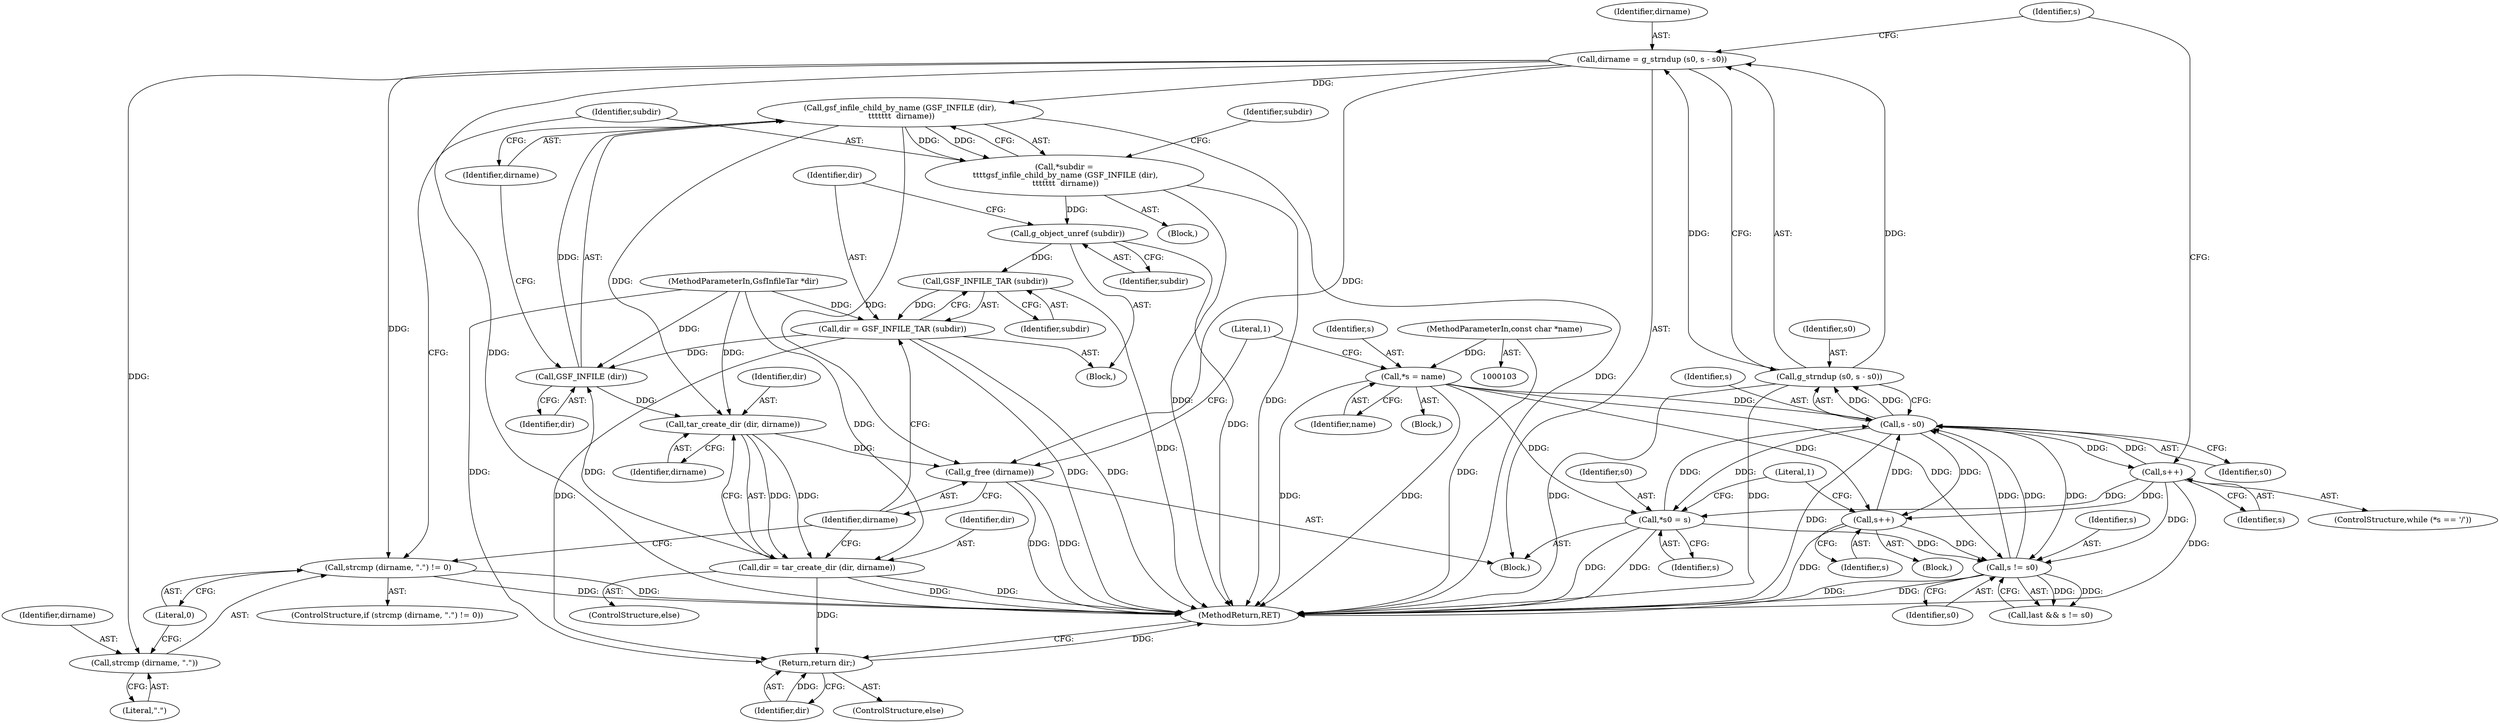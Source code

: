 digraph "1_libgsf_95a8351a75758cf10b3bf6abae0b6b461f90d9e5@integer" {
"1000147" [label="(Call,dirname = g_strndup (s0, s - s0))"];
"1000149" [label="(Call,g_strndup (s0, s - s0))"];
"1000151" [label="(Call,s - s0)"];
"1000132" [label="(Call,s != s0)"];
"1000145" [label="(Call,s++)"];
"1000159" [label="(Call,s++)"];
"1000109" [label="(Call,*s = name)"];
"1000105" [label="(MethodParameterIn,const char *name)"];
"1000116" [label="(Call,*s0 = s)"];
"1000162" [label="(Call,strcmp (dirname, \".\") != 0)"];
"1000163" [label="(Call,strcmp (dirname, \".\"))"];
"1000171" [label="(Call,gsf_infile_child_by_name (GSF_INFILE (dir),\n \t\t\t\t\t\t\t  dirname))"];
"1000169" [label="(Call,*subdir =\n \t\t\t\tgsf_infile_child_by_name (GSF_INFILE (dir),\n \t\t\t\t\t\t\t  dirname))"];
"1000178" [label="(Call,g_object_unref (subdir))"];
"1000182" [label="(Call,GSF_INFILE_TAR (subdir))"];
"1000180" [label="(Call,dir = GSF_INFILE_TAR (subdir))"];
"1000137" [label="(Return,return dir;)"];
"1000172" [label="(Call,GSF_INFILE (dir))"];
"1000187" [label="(Call,tar_create_dir (dir, dirname))"];
"1000185" [label="(Call,dir = tar_create_dir (dir, dirname))"];
"1000190" [label="(Call,g_free (dirname))"];
"1000191" [label="(Identifier,dirname)"];
"1000165" [label="(Literal,\".\")"];
"1000177" [label="(Block,)"];
"1000146" [label="(Identifier,s)"];
"1000164" [label="(Identifier,dirname)"];
"1000122" [label="(Block,)"];
"1000176" [label="(Identifier,subdir)"];
"1000183" [label="(Identifier,subdir)"];
"1000169" [label="(Call,*subdir =\n \t\t\t\tgsf_infile_child_by_name (GSF_INFILE (dir),\n \t\t\t\t\t\t\t  dirname))"];
"1000116" [label="(Call,*s0 = s)"];
"1000113" [label="(Literal,1)"];
"1000174" [label="(Identifier,dirname)"];
"1000114" [label="(Block,)"];
"1000170" [label="(Identifier,subdir)"];
"1000179" [label="(Identifier,subdir)"];
"1000180" [label="(Call,dir = GSF_INFILE_TAR (subdir))"];
"1000152" [label="(Identifier,s)"];
"1000148" [label="(Identifier,dirname)"];
"1000166" [label="(Literal,0)"];
"1000111" [label="(Identifier,name)"];
"1000118" [label="(Identifier,s)"];
"1000192" [label="(MethodReturn,RET)"];
"1000160" [label="(Identifier,s)"];
"1000187" [label="(Call,tar_create_dir (dir, dirname))"];
"1000147" [label="(Call,dirname = g_strndup (s0, s - s0))"];
"1000163" [label="(Call,strcmp (dirname, \".\"))"];
"1000173" [label="(Identifier,dir)"];
"1000107" [label="(Block,)"];
"1000133" [label="(Identifier,s)"];
"1000154" [label="(ControlStructure,while (*s == '/'))"];
"1000151" [label="(Call,s - s0)"];
"1000109" [label="(Call,*s = name)"];
"1000186" [label="(Identifier,dir)"];
"1000110" [label="(Identifier,s)"];
"1000181" [label="(Identifier,dir)"];
"1000171" [label="(Call,gsf_infile_child_by_name (GSF_INFILE (dir),\n \t\t\t\t\t\t\t  dirname))"];
"1000150" [label="(Identifier,s0)"];
"1000136" [label="(ControlStructure,else)"];
"1000178" [label="(Call,g_object_unref (subdir))"];
"1000190" [label="(Call,g_free (dirname))"];
"1000138" [label="(Identifier,dir)"];
"1000137" [label="(Return,return dir;)"];
"1000167" [label="(Block,)"];
"1000162" [label="(Call,strcmp (dirname, \".\") != 0)"];
"1000153" [label="(Identifier,s0)"];
"1000149" [label="(Call,g_strndup (s0, s - s0))"];
"1000121" [label="(Literal,1)"];
"1000185" [label="(Call,dir = tar_create_dir (dir, dirname))"];
"1000188" [label="(Identifier,dir)"];
"1000130" [label="(Call,last && s != s0)"];
"1000105" [label="(MethodParameterIn,const char *name)"];
"1000104" [label="(MethodParameterIn,GsfInfileTar *dir)"];
"1000157" [label="(Identifier,s)"];
"1000134" [label="(Identifier,s0)"];
"1000161" [label="(ControlStructure,if (strcmp (dirname, \".\") != 0))"];
"1000132" [label="(Call,s != s0)"];
"1000184" [label="(ControlStructure,else)"];
"1000189" [label="(Identifier,dirname)"];
"1000159" [label="(Call,s++)"];
"1000117" [label="(Identifier,s0)"];
"1000182" [label="(Call,GSF_INFILE_TAR (subdir))"];
"1000172" [label="(Call,GSF_INFILE (dir))"];
"1000145" [label="(Call,s++)"];
"1000147" -> "1000114"  [label="AST: "];
"1000147" -> "1000149"  [label="CFG: "];
"1000148" -> "1000147"  [label="AST: "];
"1000149" -> "1000147"  [label="AST: "];
"1000157" -> "1000147"  [label="CFG: "];
"1000147" -> "1000192"  [label="DDG: "];
"1000149" -> "1000147"  [label="DDG: "];
"1000149" -> "1000147"  [label="DDG: "];
"1000147" -> "1000162"  [label="DDG: "];
"1000147" -> "1000163"  [label="DDG: "];
"1000147" -> "1000171"  [label="DDG: "];
"1000147" -> "1000190"  [label="DDG: "];
"1000149" -> "1000151"  [label="CFG: "];
"1000150" -> "1000149"  [label="AST: "];
"1000151" -> "1000149"  [label="AST: "];
"1000149" -> "1000192"  [label="DDG: "];
"1000149" -> "1000192"  [label="DDG: "];
"1000151" -> "1000149"  [label="DDG: "];
"1000151" -> "1000149"  [label="DDG: "];
"1000151" -> "1000153"  [label="CFG: "];
"1000152" -> "1000151"  [label="AST: "];
"1000153" -> "1000151"  [label="AST: "];
"1000151" -> "1000192"  [label="DDG: "];
"1000151" -> "1000116"  [label="DDG: "];
"1000151" -> "1000132"  [label="DDG: "];
"1000151" -> "1000145"  [label="DDG: "];
"1000132" -> "1000151"  [label="DDG: "];
"1000132" -> "1000151"  [label="DDG: "];
"1000145" -> "1000151"  [label="DDG: "];
"1000159" -> "1000151"  [label="DDG: "];
"1000109" -> "1000151"  [label="DDG: "];
"1000116" -> "1000151"  [label="DDG: "];
"1000151" -> "1000159"  [label="DDG: "];
"1000132" -> "1000130"  [label="AST: "];
"1000132" -> "1000134"  [label="CFG: "];
"1000133" -> "1000132"  [label="AST: "];
"1000134" -> "1000132"  [label="AST: "];
"1000130" -> "1000132"  [label="CFG: "];
"1000132" -> "1000192"  [label="DDG: "];
"1000132" -> "1000192"  [label="DDG: "];
"1000132" -> "1000130"  [label="DDG: "];
"1000132" -> "1000130"  [label="DDG: "];
"1000145" -> "1000132"  [label="DDG: "];
"1000159" -> "1000132"  [label="DDG: "];
"1000109" -> "1000132"  [label="DDG: "];
"1000116" -> "1000132"  [label="DDG: "];
"1000145" -> "1000122"  [label="AST: "];
"1000145" -> "1000146"  [label="CFG: "];
"1000146" -> "1000145"  [label="AST: "];
"1000121" -> "1000145"  [label="CFG: "];
"1000145" -> "1000192"  [label="DDG: "];
"1000159" -> "1000145"  [label="DDG: "];
"1000109" -> "1000145"  [label="DDG: "];
"1000159" -> "1000154"  [label="AST: "];
"1000159" -> "1000160"  [label="CFG: "];
"1000160" -> "1000159"  [label="AST: "];
"1000157" -> "1000159"  [label="CFG: "];
"1000159" -> "1000192"  [label="DDG: "];
"1000159" -> "1000116"  [label="DDG: "];
"1000109" -> "1000107"  [label="AST: "];
"1000109" -> "1000111"  [label="CFG: "];
"1000110" -> "1000109"  [label="AST: "];
"1000111" -> "1000109"  [label="AST: "];
"1000113" -> "1000109"  [label="CFG: "];
"1000109" -> "1000192"  [label="DDG: "];
"1000109" -> "1000192"  [label="DDG: "];
"1000105" -> "1000109"  [label="DDG: "];
"1000109" -> "1000116"  [label="DDG: "];
"1000105" -> "1000103"  [label="AST: "];
"1000105" -> "1000192"  [label="DDG: "];
"1000116" -> "1000114"  [label="AST: "];
"1000116" -> "1000118"  [label="CFG: "];
"1000117" -> "1000116"  [label="AST: "];
"1000118" -> "1000116"  [label="AST: "];
"1000121" -> "1000116"  [label="CFG: "];
"1000116" -> "1000192"  [label="DDG: "];
"1000116" -> "1000192"  [label="DDG: "];
"1000162" -> "1000161"  [label="AST: "];
"1000162" -> "1000166"  [label="CFG: "];
"1000163" -> "1000162"  [label="AST: "];
"1000166" -> "1000162"  [label="AST: "];
"1000170" -> "1000162"  [label="CFG: "];
"1000191" -> "1000162"  [label="CFG: "];
"1000162" -> "1000192"  [label="DDG: "];
"1000162" -> "1000192"  [label="DDG: "];
"1000163" -> "1000165"  [label="CFG: "];
"1000164" -> "1000163"  [label="AST: "];
"1000165" -> "1000163"  [label="AST: "];
"1000166" -> "1000163"  [label="CFG: "];
"1000171" -> "1000169"  [label="AST: "];
"1000171" -> "1000174"  [label="CFG: "];
"1000172" -> "1000171"  [label="AST: "];
"1000174" -> "1000171"  [label="AST: "];
"1000169" -> "1000171"  [label="CFG: "];
"1000171" -> "1000192"  [label="DDG: "];
"1000171" -> "1000169"  [label="DDG: "];
"1000171" -> "1000169"  [label="DDG: "];
"1000172" -> "1000171"  [label="DDG: "];
"1000171" -> "1000187"  [label="DDG: "];
"1000171" -> "1000190"  [label="DDG: "];
"1000169" -> "1000167"  [label="AST: "];
"1000170" -> "1000169"  [label="AST: "];
"1000176" -> "1000169"  [label="CFG: "];
"1000169" -> "1000192"  [label="DDG: "];
"1000169" -> "1000192"  [label="DDG: "];
"1000169" -> "1000178"  [label="DDG: "];
"1000178" -> "1000177"  [label="AST: "];
"1000178" -> "1000179"  [label="CFG: "];
"1000179" -> "1000178"  [label="AST: "];
"1000181" -> "1000178"  [label="CFG: "];
"1000178" -> "1000192"  [label="DDG: "];
"1000178" -> "1000182"  [label="DDG: "];
"1000182" -> "1000180"  [label="AST: "];
"1000182" -> "1000183"  [label="CFG: "];
"1000183" -> "1000182"  [label="AST: "];
"1000180" -> "1000182"  [label="CFG: "];
"1000182" -> "1000192"  [label="DDG: "];
"1000182" -> "1000180"  [label="DDG: "];
"1000180" -> "1000177"  [label="AST: "];
"1000181" -> "1000180"  [label="AST: "];
"1000191" -> "1000180"  [label="CFG: "];
"1000180" -> "1000192"  [label="DDG: "];
"1000180" -> "1000192"  [label="DDG: "];
"1000180" -> "1000137"  [label="DDG: "];
"1000180" -> "1000172"  [label="DDG: "];
"1000104" -> "1000180"  [label="DDG: "];
"1000137" -> "1000136"  [label="AST: "];
"1000137" -> "1000138"  [label="CFG: "];
"1000138" -> "1000137"  [label="AST: "];
"1000192" -> "1000137"  [label="CFG: "];
"1000137" -> "1000192"  [label="DDG: "];
"1000138" -> "1000137"  [label="DDG: "];
"1000185" -> "1000137"  [label="DDG: "];
"1000104" -> "1000137"  [label="DDG: "];
"1000172" -> "1000173"  [label="CFG: "];
"1000173" -> "1000172"  [label="AST: "];
"1000174" -> "1000172"  [label="CFG: "];
"1000185" -> "1000172"  [label="DDG: "];
"1000104" -> "1000172"  [label="DDG: "];
"1000172" -> "1000187"  [label="DDG: "];
"1000187" -> "1000185"  [label="AST: "];
"1000187" -> "1000189"  [label="CFG: "];
"1000188" -> "1000187"  [label="AST: "];
"1000189" -> "1000187"  [label="AST: "];
"1000185" -> "1000187"  [label="CFG: "];
"1000187" -> "1000185"  [label="DDG: "];
"1000187" -> "1000185"  [label="DDG: "];
"1000104" -> "1000187"  [label="DDG: "];
"1000187" -> "1000190"  [label="DDG: "];
"1000185" -> "1000184"  [label="AST: "];
"1000186" -> "1000185"  [label="AST: "];
"1000191" -> "1000185"  [label="CFG: "];
"1000185" -> "1000192"  [label="DDG: "];
"1000185" -> "1000192"  [label="DDG: "];
"1000104" -> "1000185"  [label="DDG: "];
"1000190" -> "1000114"  [label="AST: "];
"1000190" -> "1000191"  [label="CFG: "];
"1000191" -> "1000190"  [label="AST: "];
"1000113" -> "1000190"  [label="CFG: "];
"1000190" -> "1000192"  [label="DDG: "];
"1000190" -> "1000192"  [label="DDG: "];
}
